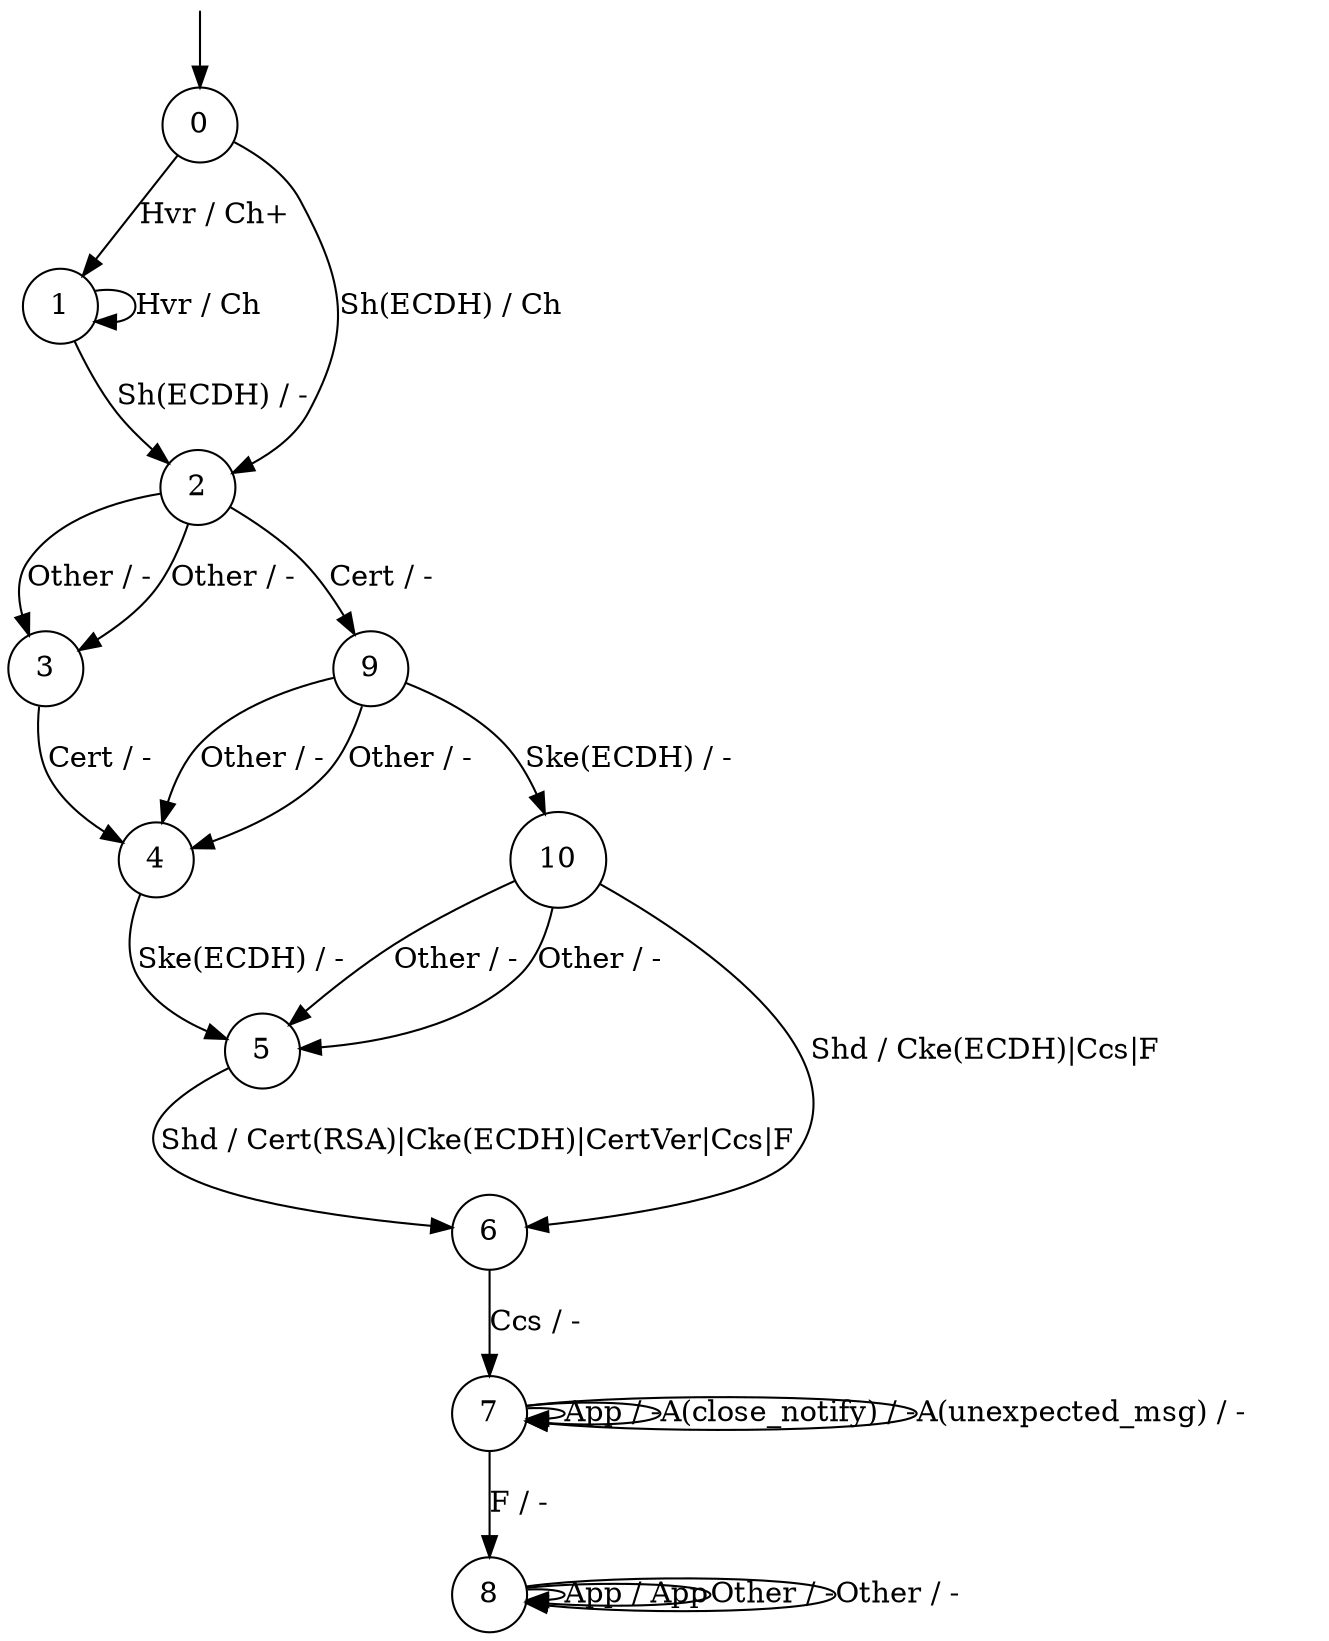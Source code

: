 digraph g {

	s0 [shape="circle" label="0"];
	s1 [shape="circle" label="1"];
	s2 [shape="circle" label="2"];
	s3 [shape="circle" label="3"];
	s4 [shape="circle" label="4"];
	s5 [shape="circle" label="5"];
	s6 [shape="circle" label="6"];
	s7 [shape="circle" label="7"];
	s8 [shape="circle" label="8"];
	s9 [shape="circle" label="9"];
	s10 [shape="circle" label="10"];
	s0 -> s1 [label="Hvr / Ch+"];
	s0 -> s2 [label="Sh(ECDH) / Ch"];
	s1 -> s1 [label="Hvr / Ch"];
	s1 -> s2 [label="Sh(ECDH) / -"];
	s2 -> s3 [label="Other / -"];
	s2 -> s9 [label="Cert / -"];
	s2 -> s3 [label="Other / -"];
	s3 -> s4 [label="Cert / -"];
	s4 -> s5 [label="Ske(ECDH) / -"];
	s5 -> s6 [label="Shd / Cert(RSA)|Cke(ECDH)|CertVer|Ccs|F"];
	s6 -> s7 [label="Ccs / -"];
	s7 -> s7 [label="App / -"];
	s7 -> s7 [label="A(close_notify) / -"];
	s7 -> s7 [label="A(unexpected_msg) / -"];
	s7 -> s8 [label="F / -"];
	s8 -> s8 [label="App / App"];
	s8 -> s8 [label="Other / -"];
	s8 -> s8 [label="Other / -"];
	s9 -> s4 [label="Other / -"];
	s9 -> s10 [label="Ske(ECDH) / -"];
	s9 -> s4 [label="Other / -"];
	s10 -> s5 [label="Other / -"];
	s10 -> s6 [label="Shd / Cke(ECDH)|Ccs|F"];
	s10 -> s5 [label="Other / -"];

__start0 [label="" shape="none" width="0" height="0"];
__start0 -> s0;

}
